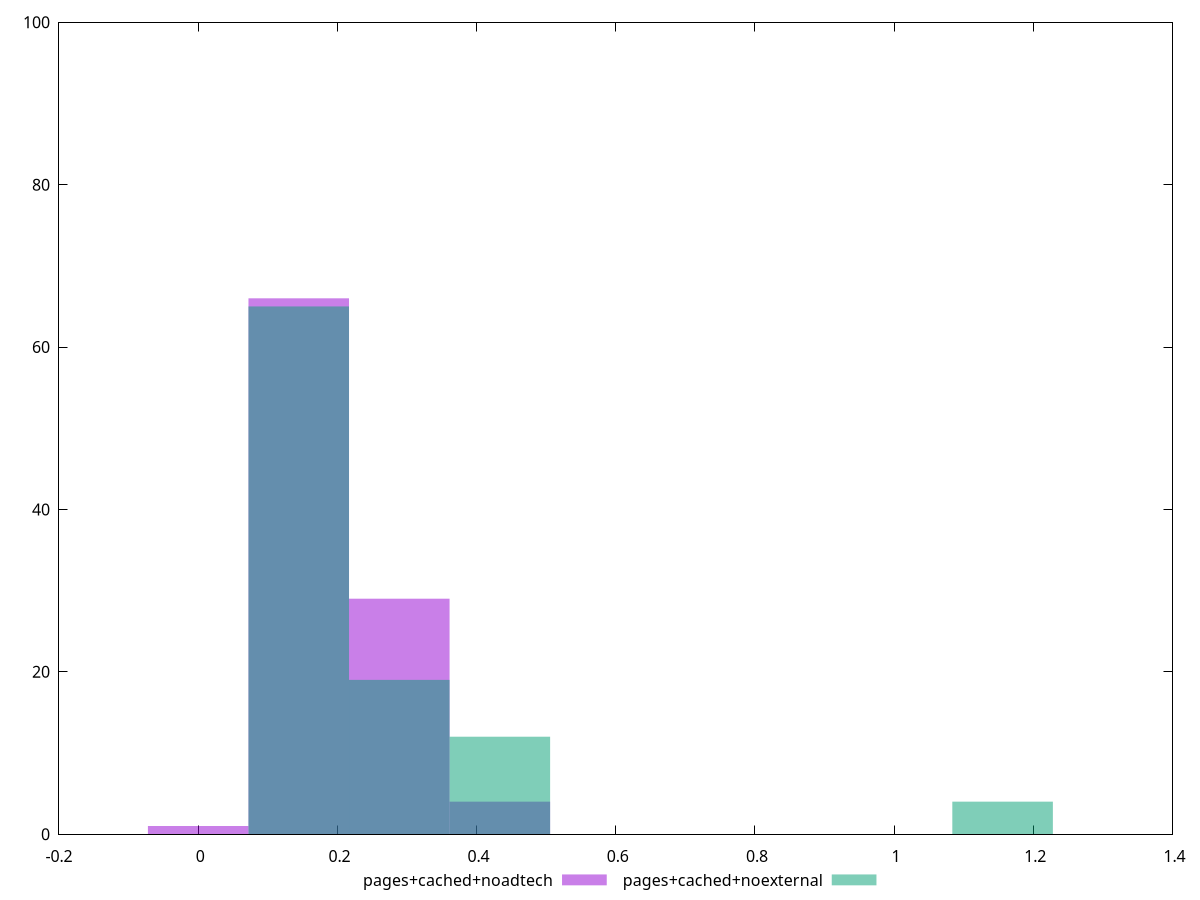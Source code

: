 reset
set terminal svg size 640, 500 enhanced background rgb 'white'
set output "report_00007_2020-12-11T15:55:29.892Z/cumulative-layout-shift/comparison/histogram/4_vs_5.svg"

$pagesCachedNoadtech <<EOF
0.144482448197672 66
0.288964896395344 29
0.43344734459301604 4
0 1
EOF

$pagesCachedNoexternal <<EOF
1.155859585581376 4
0.144482448197672 65
0.288964896395344 19
0.43344734459301604 12
EOF

set key outside below
set boxwidth 0.144482448197672
set yrange [0:100]
set style fill transparent solid 0.5 noborder

plot \
  $pagesCachedNoadtech title "pages+cached+noadtech" with boxes, \
  $pagesCachedNoexternal title "pages+cached+noexternal" with boxes, \


reset